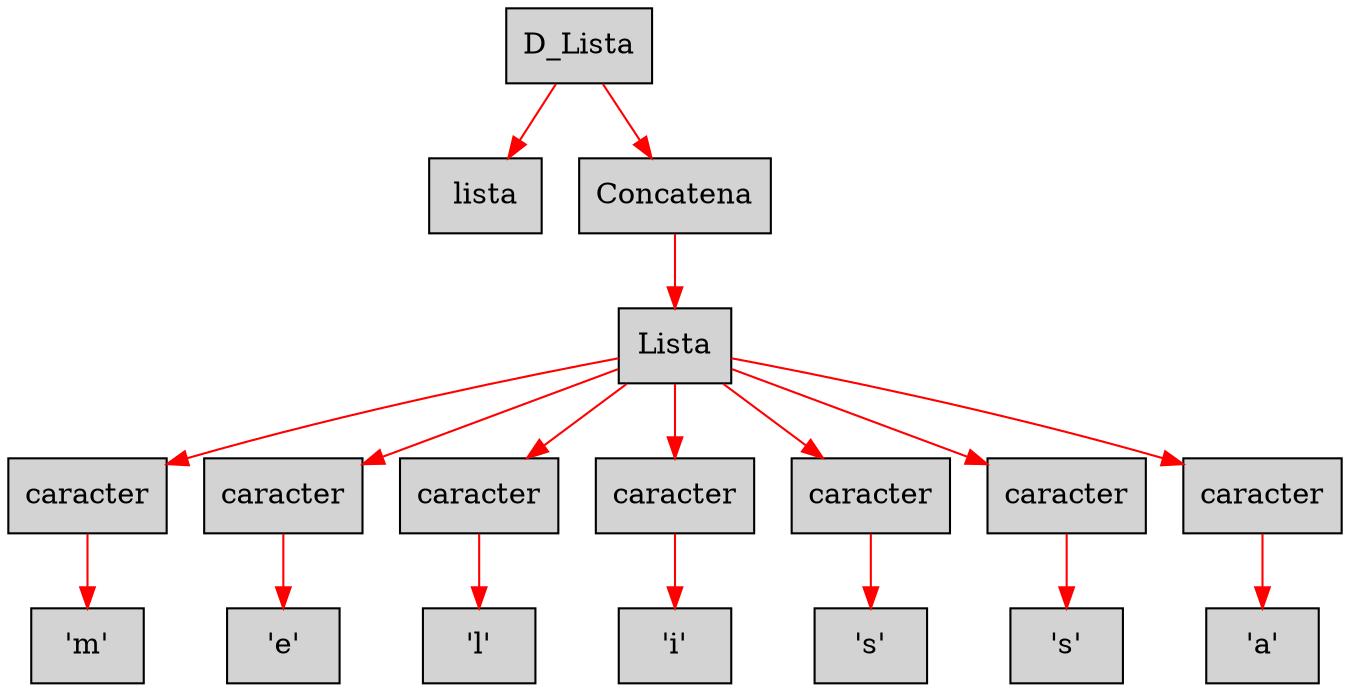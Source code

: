 digraph G {node[shape=box, style=filled]; edge[color=red]
node1754306842[label="D_Lista"];
 node1754306842->node450556035;node450556035[label="lista"];
 node1754306842->node1673737516;node1673737516[label="Concatena"];
 node1673737516->node1509188528;node1509188528[label="Lista"];
 node1509188528->node901802461;node901802461[label="caracter"];
 node901802461->node2027145486;node2027145486[label="'m'"];
 node1509188528->node38005101;node38005101[label="caracter"];
 node38005101->node2026955638;node2026955638[label="'e'"];
 node1509188528->node1323885360;node1323885360[label="caracter"];
 node1323885360->node672520282;node672520282[label="'l'"];
 node1509188528->node889210036;node889210036[label="caracter"];
 node889210036->node1244973617;node1244973617[label="'i'"];
 node1509188528->node1129074980;node1129074980[label="caracter"];
 node1129074980->node1167955487;node1167955487[label="'s'"];
 node1509188528->node1913606140;node1913606140[label="caracter"];
 node1913606140->node512124622;node512124622[label="'s'"];
 node1509188528->node1071825227;node1071825227[label="caracter"];
 node1071825227->node384206278;node384206278[label="'a'"];

}
